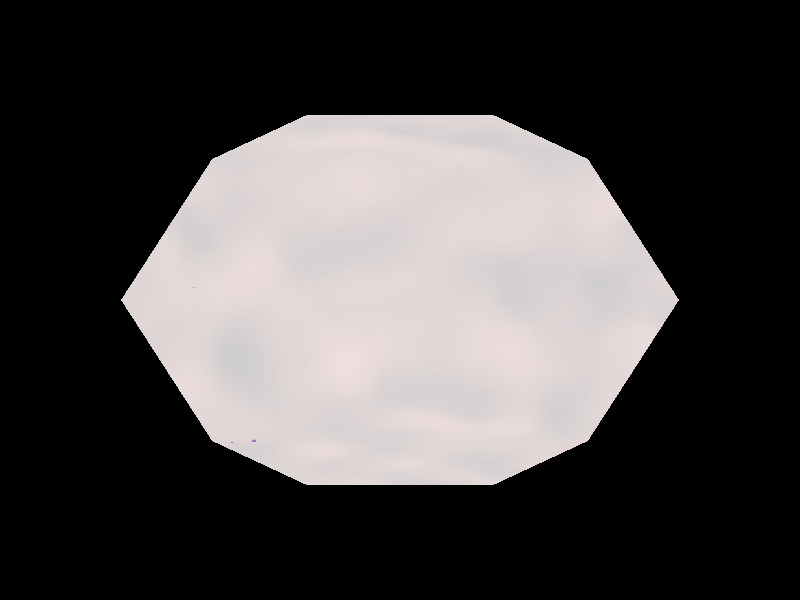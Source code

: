 // Scene Created by the Breeze Designer 2.0
// Written by Neville Richards

#include "colors.inc"
#include "textures.inc"
#include "shapes.inc"

// CAMERA POSITION
camera {
 right      < -1, 0, 0 > 
 up         < 0, 1, 0 > 
 direction  < 0, 0, 1 > 
 location   < 0, 0, 5 > 
 look_at    < 0, 0, 0 > 
}
// LIGHT _light3
light_source { < 0, 0, 22 > 
color White
}

// LIGHT _light4
light_source { < -10, 10, 10 > 
color White
}















// OBJECT _dodeca0
object { 
union { 
triangle { <  0.0000, -0.5878,  1.5388 > <  0.9511, -0.9511,  0.9511 > <  1.5388,  0.0000,  0.5878 > }
triangle { <  1.5388,  0.0000,  0.5878 > <  0.9511,  0.9511,  0.9511 > <  0.0000, -0.5878,  1.5388 > }
triangle { < -0.9511,  0.9511,  0.9511 > < -1.5388,  0.0000,  0.5878 > < -0.9511, -0.9511,  0.9511 > }
triangle { < -0.9511,  0.9511,  0.9511 > < -0.9511, -0.9511,  0.9511 > <  0.0000, -0.5878,  1.5388 > }
triangle { <  0.5878,  1.5388,  0.0000 > < -0.5878,  1.5388,  0.0000 > < -0.9511,  0.9511,  0.9511 > }
triangle { < -0.9511,  0.9511,  0.9511 > <  0.0000, -0.5878,  1.5388 > <  0.9511,  0.9511,  0.9511 > }
triangle { < -0.9511,  0.9511,  0.9511 > <  0.9511,  0.9511,  0.9511 > <  0.5878,  1.5388,  0.0000 > }
triangle { <  0.5878, -1.5388,  0.0000 > <  0.9511, -0.9511,  0.9511 > <  0.0000, -0.5878,  1.5388 > }
triangle { <  0.0000, -0.5878,  1.5388 > < -0.9511, -0.9511,  0.9511 > < -0.5878, -1.5388,  0.0000 > }
triangle { <  0.0000, -0.5878,  1.5388 > < -0.5878, -1.5388,  0.0000 > <  0.5878, -1.5388,  0.0000 > }
triangle { <  0.9511, -0.9511, -0.9511 > <  1.5388,  0.0000, -0.5878 > <  1.5388,  0.0000,  0.5878 > }
triangle { <  1.5388,  0.0000,  0.5878 > <  0.9511, -0.9511,  0.9511 > <  0.5878, -1.5388,  0.0000 > }
triangle { <  1.5388,  0.0000,  0.5878 > <  0.5878, -1.5388,  0.0000 > <  0.9511, -0.9511, -0.9511 > }
triangle { <  1.5388,  0.0000, -0.5878 > <  0.9511,  0.9511, -0.9511 > <  0.5878,  1.5388,  0.0000 > }
triangle { <  0.5878,  1.5388,  0.0000 > <  0.9511,  0.9511,  0.9511 > <  1.5388,  0.0000,  0.5878 > }
triangle { <  0.5878,  1.5388,  0.0000 > <  1.5388,  0.0000,  0.5878 > <  1.5388,  0.0000, -0.5878 > }
triangle { < -0.9511, -0.9511, -0.9511 > < -0.5878, -1.5388,  0.0000 > < -0.9511, -0.9511,  0.9511 > }
triangle { < -0.9511, -0.9511,  0.9511 > < -1.5388,  0.0000,  0.5878 > < -1.5388,  0.0000, -0.5878 > }
triangle { < -0.9511, -0.9511,  0.9511 > < -1.5388,  0.0000, -0.5878 > < -0.9511, -0.9511, -0.9511 > }
triangle { < -0.9511,  0.9511, -0.9511 > < -1.5388,  0.0000, -0.5878 > < -1.5388,  0.0000,  0.5878 > }
triangle { < -1.5388,  0.0000,  0.5878 > < -0.9511,  0.9511,  0.9511 > < -0.5878,  1.5388,  0.0000 > }
triangle { < -1.5388,  0.0000,  0.5878 > < -0.5878,  1.5388,  0.0000 > < -0.9511,  0.9511, -0.9511 > }
triangle { <  0.9511,  0.9511, -0.9511 > <  1.5388,  0.0000, -0.5878 > <  0.9511, -0.9511, -0.9511 > }
triangle { <  0.9511,  0.9511, -0.9511 > <  0.9511, -0.9511, -0.9511 > <  0.0000, -0.5878, -1.5388 > }
triangle { <  0.0000, -0.5878, -1.5388 > < -0.9511,  0.9511, -0.9511 > < -0.5878,  1.5388,  0.0000 > }
triangle { < -0.5878,  1.5388,  0.0000 > <  0.5878,  1.5388,  0.0000 > <  0.9511,  0.9511, -0.9511 > }
triangle { < -0.5878,  1.5388,  0.0000 > <  0.9511,  0.9511, -0.9511 > <  0.0000, -0.5878, -1.5388 > }
triangle { <  0.0000, -0.5878, -1.5388 > < -0.9511, -0.9511, -0.9511 > < -1.5388,  0.0000, -0.5878 > }
triangle { < -1.5388,  0.0000, -0.5878 > < -0.9511,  0.9511, -0.9511 > <  0.0000, -0.5878, -1.5388 > }
triangle { <  0.0000, -0.5878, -1.5388 > <  0.9511, -0.9511, -0.9511 > <  0.5878, -1.5388,  0.0000 > }
triangle { <  0.5878, -1.5388,  0.0000 > < -0.5878, -1.5388,  0.0000 > < -0.9511, -0.9511, -0.9511 > }
triangle { <  0.5878, -1.5388,  0.0000 > < -0.9511, -0.9511, -0.9511 > <  0.0000, -0.5878, -1.5388 > }
}
 texture { PinkAlabaster }
}
